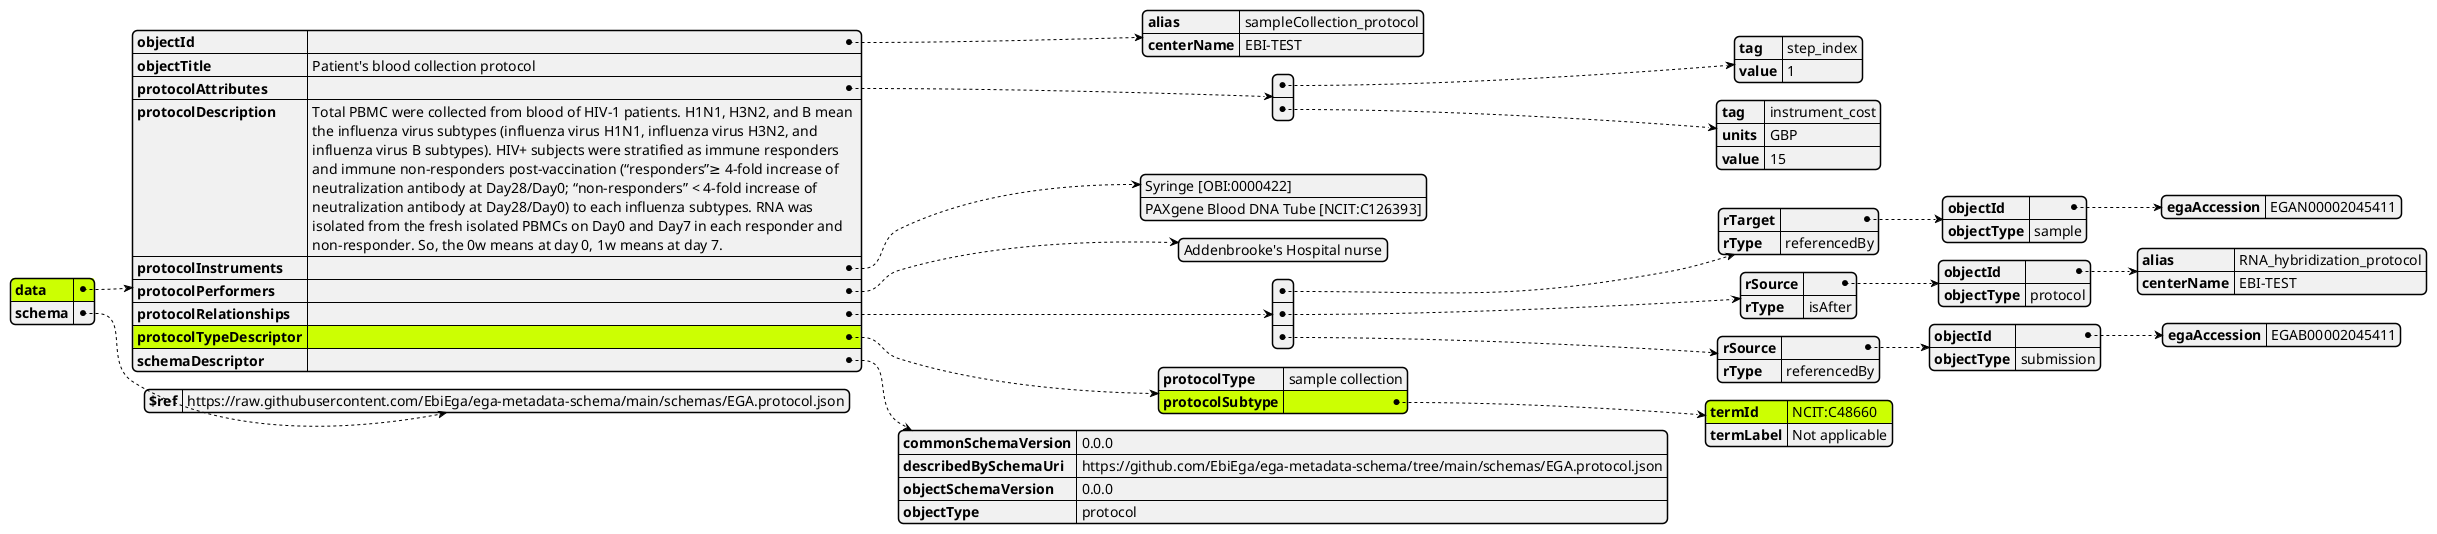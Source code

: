 @startjson
#highlight "data" / "protocolTypeDescriptor" / "protocolSubtype" / "termId"
#highlight "data"
#highlight "data" / "protocolTypeDescriptor"
#highlight "data" / "protocolTypeDescriptor" / "protocolSubtype"

{
    "data": {
        "objectId": {
            "alias": "sampleCollection_protocol",
            "centerName": "EBI-TEST"
        },
        "objectTitle": "Patient's blood collection protocol",
        "protocolAttributes": [
            {
                "tag": "step_index",
                "value": "1"
            },
            {
                "tag": "instrument_cost",
                "units": "GBP",
                "value": 15
            }
        ],
        "protocolDescription": "Total PBMC were collected from blood of HIV-1 patients. H1N1, H3N2, and B mean \\nthe influenza virus subtypes (influenza virus H1N1, influenza virus H3N2, and \\ninfluenza virus B subtypes). HIV+ subjects were stratified as immune responders \\nand immune non-responders post-vaccination (\u201cresponders\u201d\u2265 4-fold increase of \\nneutralization antibody at Day28/Day0; \u201cnon-responders\u201d < 4-fold increase of \\nneutralization antibody at Day28/Day0) to each influenza subtypes. RNA was \\nisolated from the fresh isolated PBMCs on Day0 and Day7 in each responder and \\nnon-responder. So, the 0w means at day 0, 1w means at day 7.",
        "protocolInstruments": [
            "Syringe [OBI:0000422]",
            "PAXgene Blood DNA Tube [NCIT:C126393]"
        ],
        "protocolPerformers": [
            "Addenbrooke's Hospital nurse"
        ],
        "protocolRelationships": [
            {
                "rTarget": {
                    "objectId": {
                        "egaAccession": "EGAN00002045411"
                    },
                    "objectType": "sample"
                },
                "rType": "referencedBy"
            },
            {
                "rSource": {
                    "objectId": {
                        "alias": "RNA_hybridization_protocol",
                        "centerName": "EBI-TEST"
                    },
                    "objectType": "protocol"
                },
                "rType": "isAfter"
            },
            {
                "rSource": {
                    "objectId": {
                        "egaAccession": "EGAB00002045411"
                    },
                    "objectType": "submission"
                },
                "rType": "referencedBy"
            }
        ],
        "protocolTypeDescriptor": {
            "protocolType": "sample collection",
            "protocolSubtype": {
                "termId": "NCIT:C48660",
                "termLabel": "Not applicable"
            }
        },
        "schemaDescriptor": {
            "commonSchemaVersion": "0.0.0",
            "describedBySchemaUri": "https://github.com/EbiEga/ega-metadata-schema/tree/main/schemas/EGA.protocol.json",
            "objectSchemaVersion": "0.0.0",
            "objectType": "protocol"
        }
    },
    "schema": {
        "$ref": "https://raw.githubusercontent.com/EbiEga/ega-metadata-schema/main/schemas/EGA.protocol.json"
    }
}
@endjson